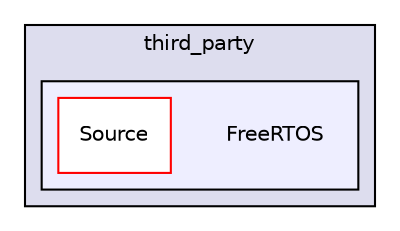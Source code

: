 digraph "/home/travis/build/kammce/SJSU-Dev2/firmware/library/third_party/FreeRTOS" {
  compound=true
  node [ fontsize="10", fontname="Helvetica"];
  edge [ labelfontsize="10", labelfontname="Helvetica"];
  subgraph clusterdir_e09eb42682f400a396ce0cf97b885b03 {
    graph [ bgcolor="#ddddee", pencolor="black", label="third_party" fontname="Helvetica", fontsize="10", URL="dir_e09eb42682f400a396ce0cf97b885b03.html"]
  subgraph clusterdir_8545ca3f21262ab0923e044babaf7d87 {
    graph [ bgcolor="#eeeeff", pencolor="black", label="" URL="dir_8545ca3f21262ab0923e044babaf7d87.html"];
    dir_8545ca3f21262ab0923e044babaf7d87 [shape=plaintext label="FreeRTOS"];
    dir_a90827c52392b7161d79895917ab3882 [shape=box label="Source" color="red" fillcolor="white" style="filled" URL="dir_a90827c52392b7161d79895917ab3882.html"];
  }
  }
}

